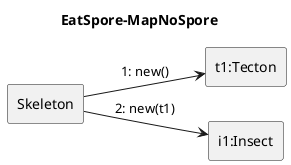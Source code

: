 @startuml Eat-spore/map-no-spore
left to right direction
title EatSpore-MapNoSpore

rectangle Skeleton as S 

rectangle "t1:Tecton" as t1
rectangle "i1:Insect" as i1

S --> t1: 1: new()

S --> i1 : 2: new(t1)

@enduml
